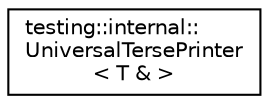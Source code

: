 digraph "Graphical Class Hierarchy"
{
  edge [fontname="Helvetica",fontsize="10",labelfontname="Helvetica",labelfontsize="10"];
  node [fontname="Helvetica",fontsize="10",shape=record];
  rankdir="LR";
  Node1 [label="testing::internal::\lUniversalTersePrinter\l\< T & \>",height=0.2,width=0.4,color="black", fillcolor="white", style="filled",URL="$classtesting_1_1internal_1_1_universal_terse_printer_3_01_t_01_6_01_4.html"];
}
